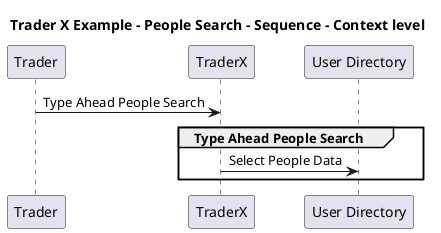 @startuml

title Trader X Example - People Search - Sequence - Context level

participant "Trader" as TraderXExample.Actors.Trader
participant "TraderX" as TraderXExample.SoftwareSystems.TraderX
participant "User Directory" as TraderXExample.SoftwareSystems.UserDirectory

TraderXExample.Actors.Trader -> TraderXExample.SoftwareSystems.TraderX : Type Ahead People Search
group Type Ahead People Search
TraderXExample.SoftwareSystems.TraderX -> TraderXExample.SoftwareSystems.UserDirectory : Select People Data
end


@enduml
